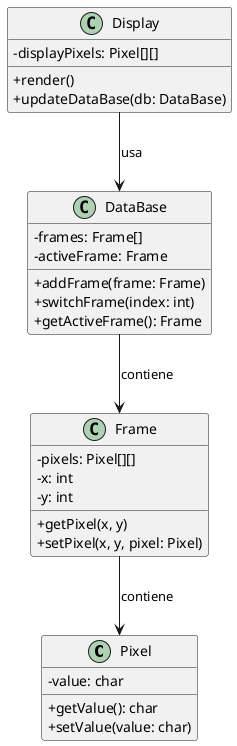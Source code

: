 @startuml
skinparam classAttributeIconSize 0

class Pixel {
    - value: char
    + getValue(): char
    + setValue(value: char)
}

class Frame {
    - pixels: Pixel[][]
    - x: int
    - y: int
    + getPixel(x, y)
    + setPixel(x, y, pixel: Pixel)
}

class DataBase {
    - frames: Frame[]
    - activeFrame: Frame
    + addFrame(frame: Frame)
    + switchFrame(index: int)
    + getActiveFrame(): Frame
}

class Display {
    - displayPixels: Pixel[][]
    + render()
    + updateDataBase(db: DataBase)
}

Display --> DataBase : usa
DataBase --> Frame : contiene
Frame --> Pixel : contiene

@enduml
